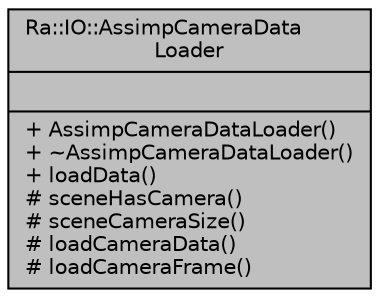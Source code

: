 digraph "Ra::IO::AssimpCameraDataLoader"
{
 // INTERACTIVE_SVG=YES
 // LATEX_PDF_SIZE
  edge [fontname="Helvetica",fontsize="10",labelfontname="Helvetica",labelfontsize="10"];
  node [fontname="Helvetica",fontsize="10",shape=record];
  Node1 [label="{Ra::IO::AssimpCameraData\lLoader\n||+ AssimpCameraDataLoader()\l+ ~AssimpCameraDataLoader()\l+ loadData()\l# sceneHasCamera()\l# sceneCameraSize()\l# loadCameraData()\l# loadCameraFrame()\l}",height=0.2,width=0.4,color="black", fillcolor="grey75", style="filled", fontcolor="black",tooltip=" "];
}
